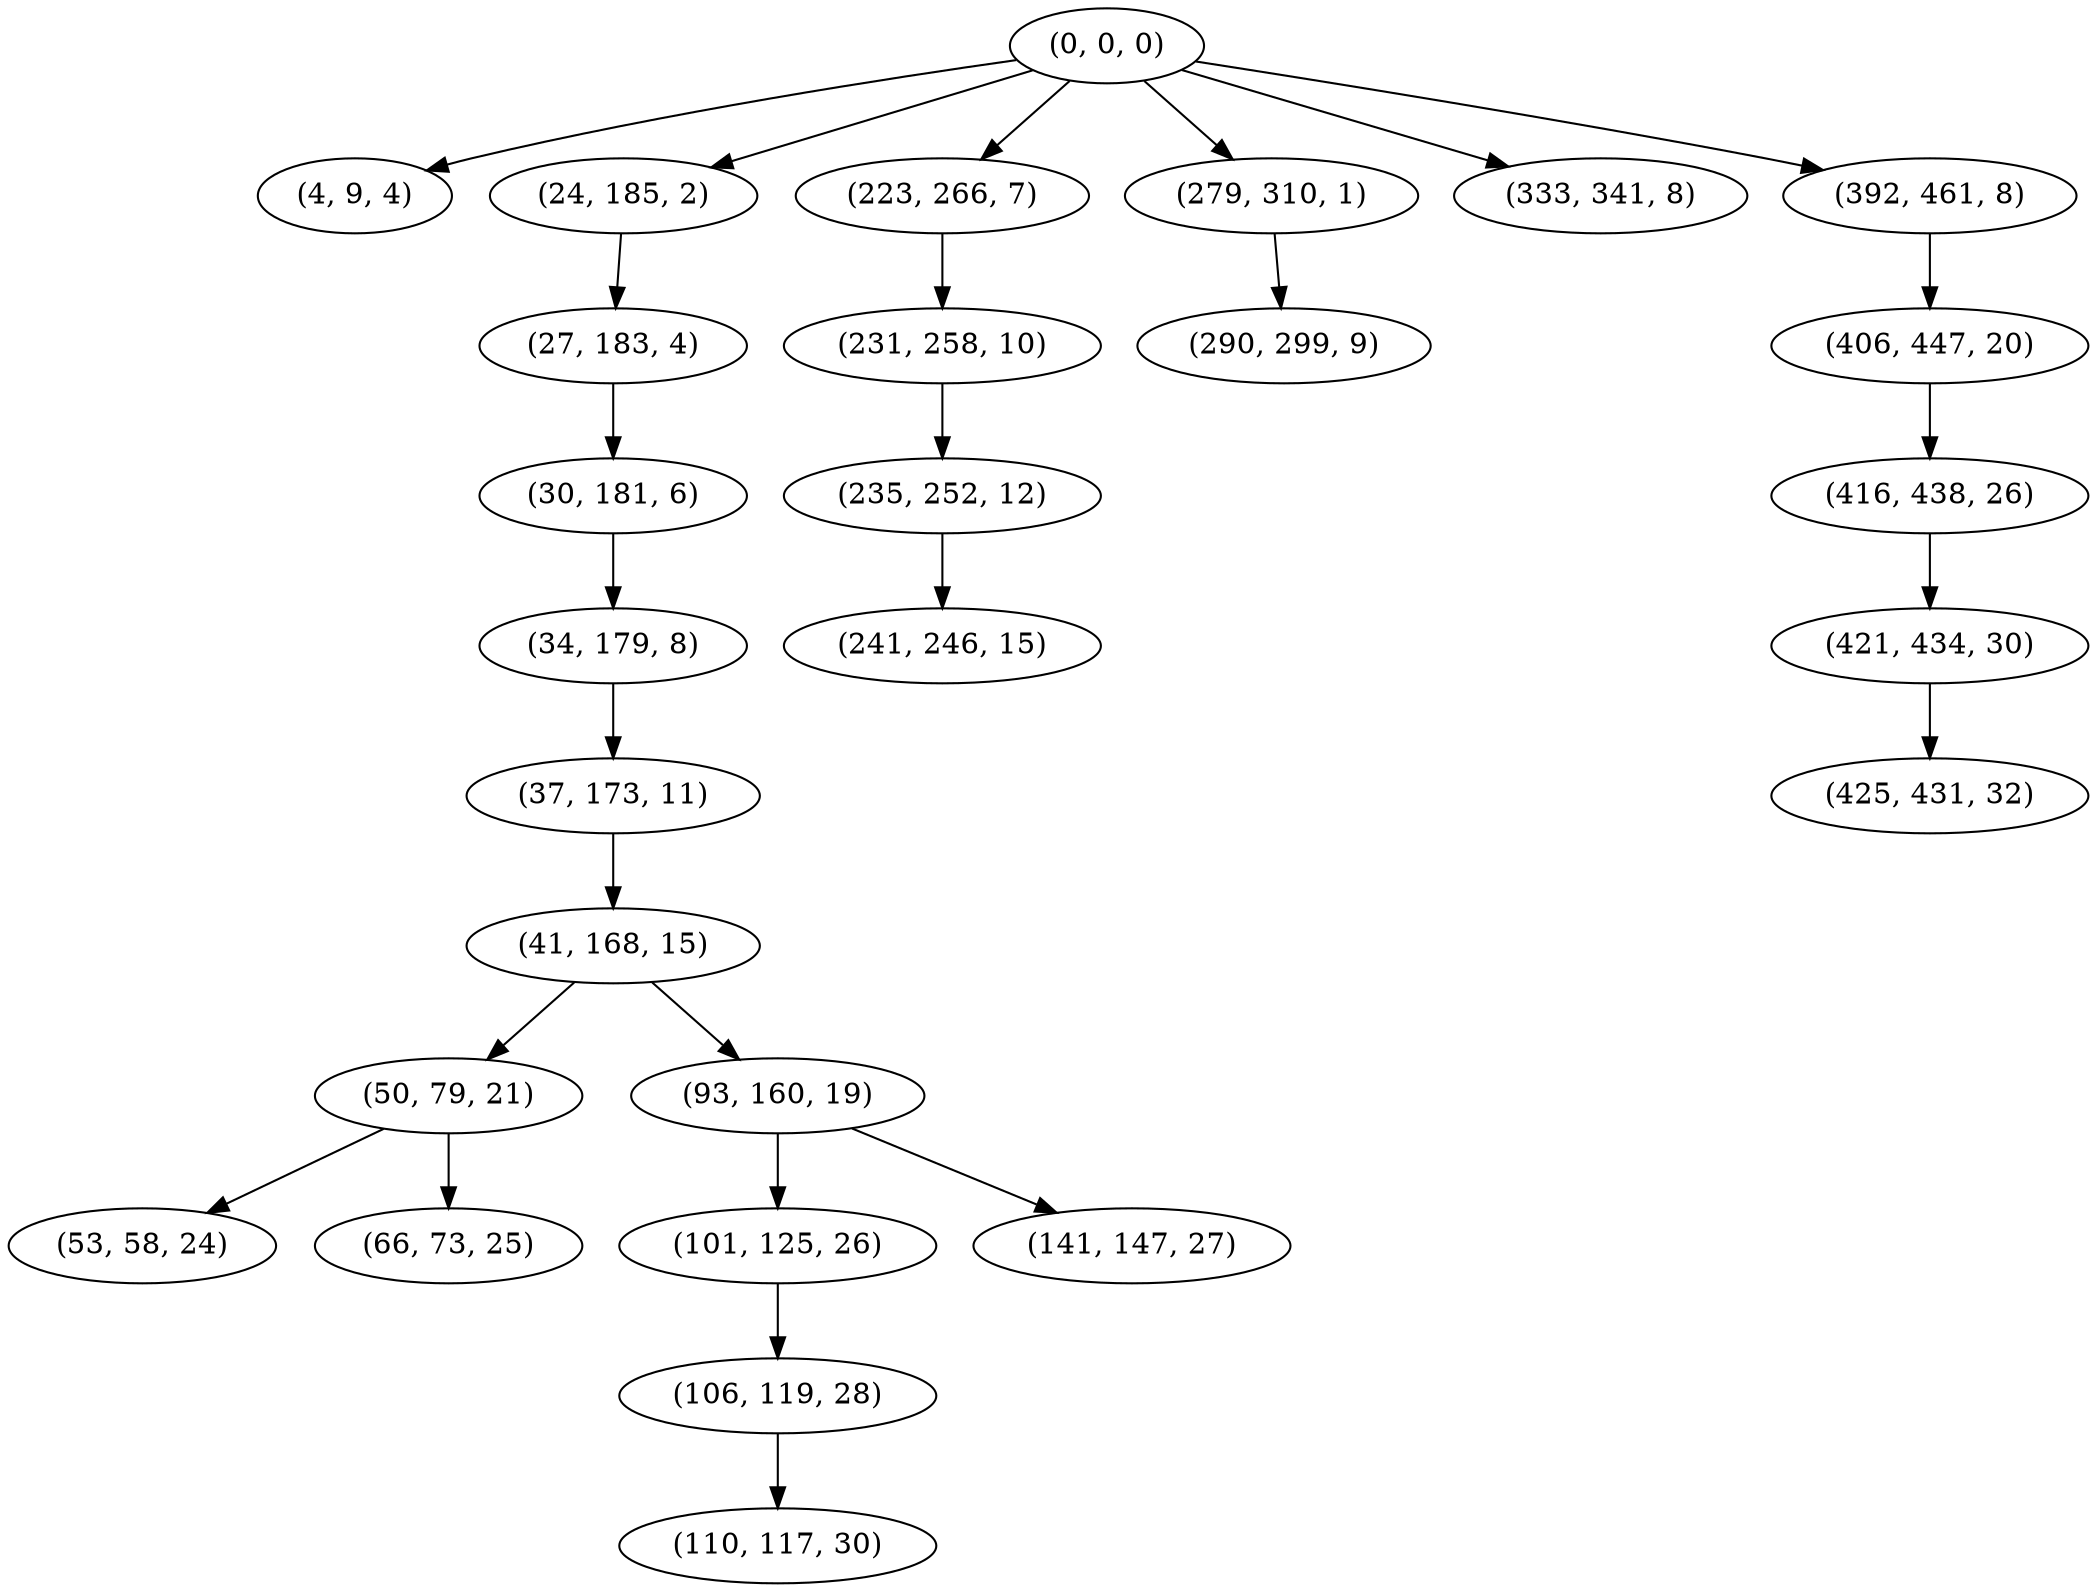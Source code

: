 digraph tree {
    "(0, 0, 0)";
    "(4, 9, 4)";
    "(24, 185, 2)";
    "(27, 183, 4)";
    "(30, 181, 6)";
    "(34, 179, 8)";
    "(37, 173, 11)";
    "(41, 168, 15)";
    "(50, 79, 21)";
    "(53, 58, 24)";
    "(66, 73, 25)";
    "(93, 160, 19)";
    "(101, 125, 26)";
    "(106, 119, 28)";
    "(110, 117, 30)";
    "(141, 147, 27)";
    "(223, 266, 7)";
    "(231, 258, 10)";
    "(235, 252, 12)";
    "(241, 246, 15)";
    "(279, 310, 1)";
    "(290, 299, 9)";
    "(333, 341, 8)";
    "(392, 461, 8)";
    "(406, 447, 20)";
    "(416, 438, 26)";
    "(421, 434, 30)";
    "(425, 431, 32)";
    "(0, 0, 0)" -> "(4, 9, 4)";
    "(0, 0, 0)" -> "(24, 185, 2)";
    "(0, 0, 0)" -> "(223, 266, 7)";
    "(0, 0, 0)" -> "(279, 310, 1)";
    "(0, 0, 0)" -> "(333, 341, 8)";
    "(0, 0, 0)" -> "(392, 461, 8)";
    "(24, 185, 2)" -> "(27, 183, 4)";
    "(27, 183, 4)" -> "(30, 181, 6)";
    "(30, 181, 6)" -> "(34, 179, 8)";
    "(34, 179, 8)" -> "(37, 173, 11)";
    "(37, 173, 11)" -> "(41, 168, 15)";
    "(41, 168, 15)" -> "(50, 79, 21)";
    "(41, 168, 15)" -> "(93, 160, 19)";
    "(50, 79, 21)" -> "(53, 58, 24)";
    "(50, 79, 21)" -> "(66, 73, 25)";
    "(93, 160, 19)" -> "(101, 125, 26)";
    "(93, 160, 19)" -> "(141, 147, 27)";
    "(101, 125, 26)" -> "(106, 119, 28)";
    "(106, 119, 28)" -> "(110, 117, 30)";
    "(223, 266, 7)" -> "(231, 258, 10)";
    "(231, 258, 10)" -> "(235, 252, 12)";
    "(235, 252, 12)" -> "(241, 246, 15)";
    "(279, 310, 1)" -> "(290, 299, 9)";
    "(392, 461, 8)" -> "(406, 447, 20)";
    "(406, 447, 20)" -> "(416, 438, 26)";
    "(416, 438, 26)" -> "(421, 434, 30)";
    "(421, 434, 30)" -> "(425, 431, 32)";
}
